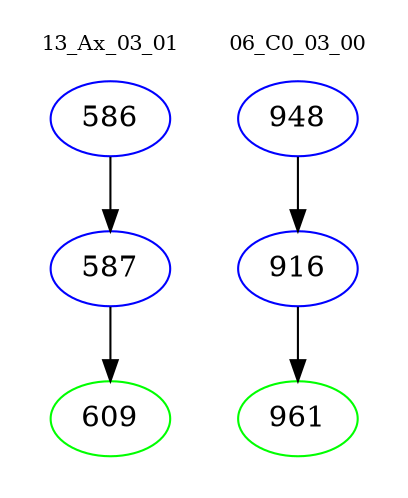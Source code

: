 digraph{
subgraph cluster_0 {
color = white
label = "13_Ax_03_01";
fontsize=10;
T0_586 [label="586", color="blue"]
T0_586 -> T0_587 [color="black"]
T0_587 [label="587", color="blue"]
T0_587 -> T0_609 [color="black"]
T0_609 [label="609", color="green"]
}
subgraph cluster_1 {
color = white
label = "06_C0_03_00";
fontsize=10;
T1_948 [label="948", color="blue"]
T1_948 -> T1_916 [color="black"]
T1_916 [label="916", color="blue"]
T1_916 -> T1_961 [color="black"]
T1_961 [label="961", color="green"]
}
}

